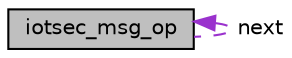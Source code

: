 digraph "iotsec_msg_op"
{
 // LATEX_PDF_SIZE
  edge [fontname="Helvetica",fontsize="10",labelfontname="Helvetica",labelfontsize="10"];
  node [fontname="Helvetica",fontsize="10",shape=record];
  Node1 [label="iotsec_msg_op",height=0.2,width=0.4,color="black", fillcolor="grey75", style="filled", fontcolor="black",tooltip="Option structure."];
  Node1 -> Node1 [dir="back",color="darkorchid3",fontsize="10",style="dashed",label=" next" ,fontname="Helvetica"];
}
